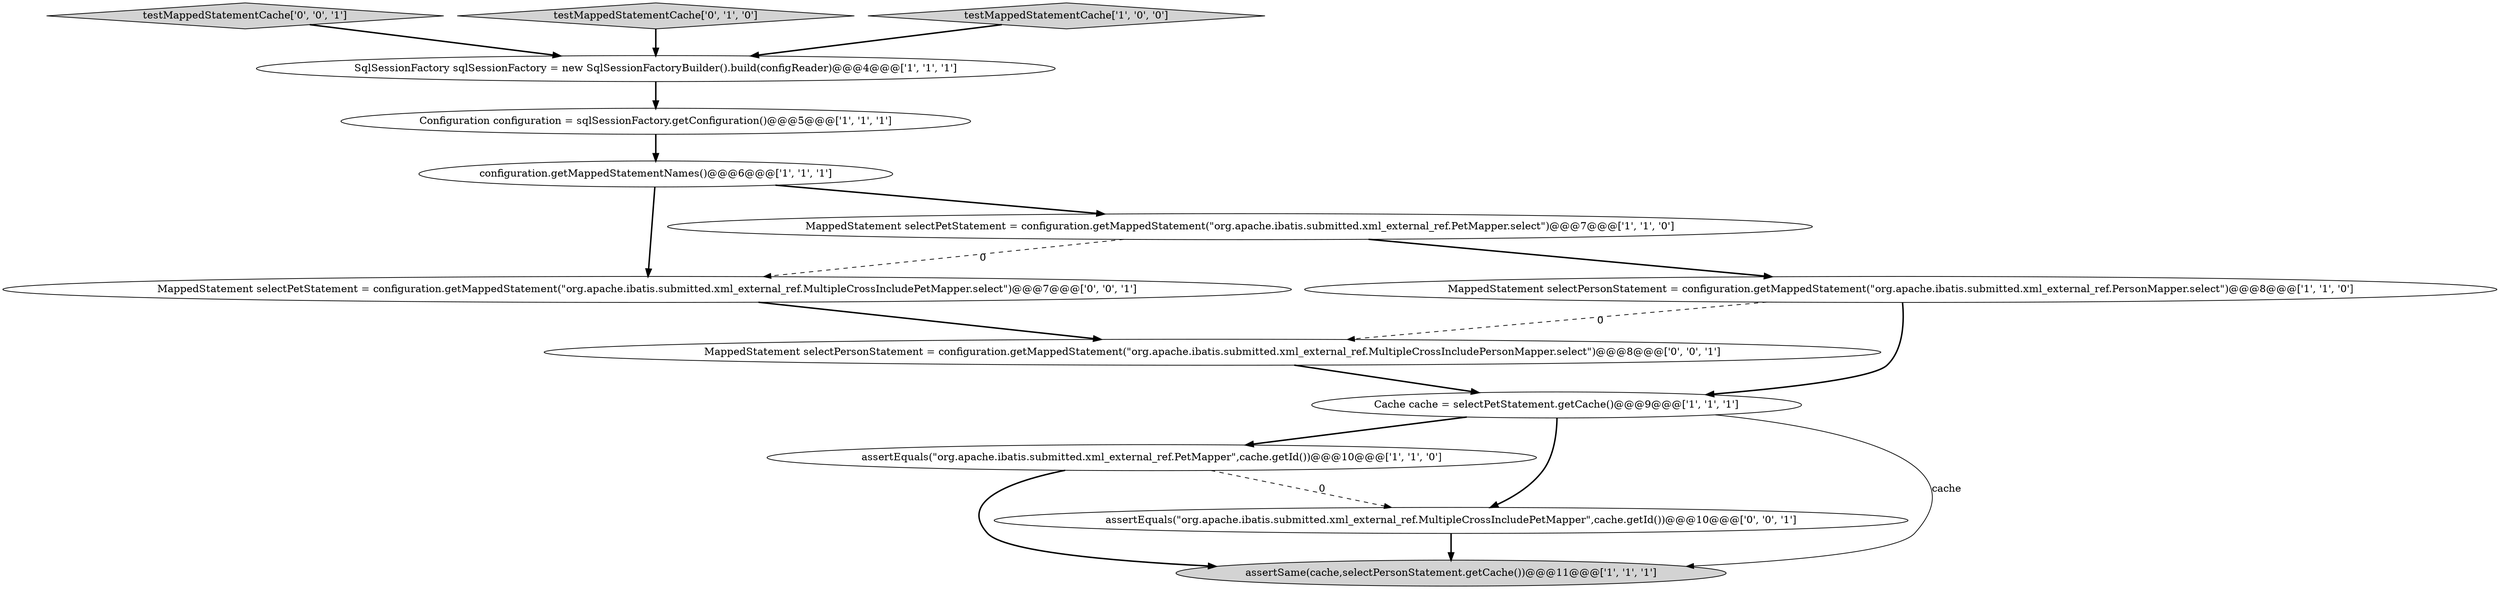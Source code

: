 digraph {
3 [style = filled, label = "SqlSessionFactory sqlSessionFactory = new SqlSessionFactoryBuilder().build(configReader)@@@4@@@['1', '1', '1']", fillcolor = white, shape = ellipse image = "AAA0AAABBB1BBB"];
2 [style = filled, label = "Configuration configuration = sqlSessionFactory.getConfiguration()@@@5@@@['1', '1', '1']", fillcolor = white, shape = ellipse image = "AAA0AAABBB1BBB"];
13 [style = filled, label = "testMappedStatementCache['0', '0', '1']", fillcolor = lightgray, shape = diamond image = "AAA0AAABBB3BBB"];
9 [style = filled, label = "testMappedStatementCache['0', '1', '0']", fillcolor = lightgray, shape = diamond image = "AAA0AAABBB2BBB"];
8 [style = filled, label = "assertEquals(\"org.apache.ibatis.submitted.xml_external_ref.PetMapper\",cache.getId())@@@10@@@['1', '1', '0']", fillcolor = white, shape = ellipse image = "AAA0AAABBB1BBB"];
0 [style = filled, label = "Cache cache = selectPetStatement.getCache()@@@9@@@['1', '1', '1']", fillcolor = white, shape = ellipse image = "AAA0AAABBB1BBB"];
11 [style = filled, label = "MappedStatement selectPetStatement = configuration.getMappedStatement(\"org.apache.ibatis.submitted.xml_external_ref.MultipleCrossIncludePetMapper.select\")@@@7@@@['0', '0', '1']", fillcolor = white, shape = ellipse image = "AAA0AAABBB3BBB"];
7 [style = filled, label = "MappedStatement selectPetStatement = configuration.getMappedStatement(\"org.apache.ibatis.submitted.xml_external_ref.PetMapper.select\")@@@7@@@['1', '1', '0']", fillcolor = white, shape = ellipse image = "AAA0AAABBB1BBB"];
10 [style = filled, label = "assertEquals(\"org.apache.ibatis.submitted.xml_external_ref.MultipleCrossIncludePetMapper\",cache.getId())@@@10@@@['0', '0', '1']", fillcolor = white, shape = ellipse image = "AAA0AAABBB3BBB"];
1 [style = filled, label = "MappedStatement selectPersonStatement = configuration.getMappedStatement(\"org.apache.ibatis.submitted.xml_external_ref.PersonMapper.select\")@@@8@@@['1', '1', '0']", fillcolor = white, shape = ellipse image = "AAA0AAABBB1BBB"];
5 [style = filled, label = "testMappedStatementCache['1', '0', '0']", fillcolor = lightgray, shape = diamond image = "AAA0AAABBB1BBB"];
6 [style = filled, label = "assertSame(cache,selectPersonStatement.getCache())@@@11@@@['1', '1', '1']", fillcolor = lightgray, shape = ellipse image = "AAA0AAABBB1BBB"];
12 [style = filled, label = "MappedStatement selectPersonStatement = configuration.getMappedStatement(\"org.apache.ibatis.submitted.xml_external_ref.MultipleCrossIncludePersonMapper.select\")@@@8@@@['0', '0', '1']", fillcolor = white, shape = ellipse image = "AAA0AAABBB3BBB"];
4 [style = filled, label = "configuration.getMappedStatementNames()@@@6@@@['1', '1', '1']", fillcolor = white, shape = ellipse image = "AAA0AAABBB1BBB"];
7->11 [style = dashed, label="0"];
5->3 [style = bold, label=""];
9->3 [style = bold, label=""];
1->12 [style = dashed, label="0"];
0->10 [style = bold, label=""];
8->6 [style = bold, label=""];
11->12 [style = bold, label=""];
7->1 [style = bold, label=""];
1->0 [style = bold, label=""];
8->10 [style = dashed, label="0"];
3->2 [style = bold, label=""];
4->11 [style = bold, label=""];
13->3 [style = bold, label=""];
2->4 [style = bold, label=""];
12->0 [style = bold, label=""];
10->6 [style = bold, label=""];
0->6 [style = solid, label="cache"];
4->7 [style = bold, label=""];
0->8 [style = bold, label=""];
}
